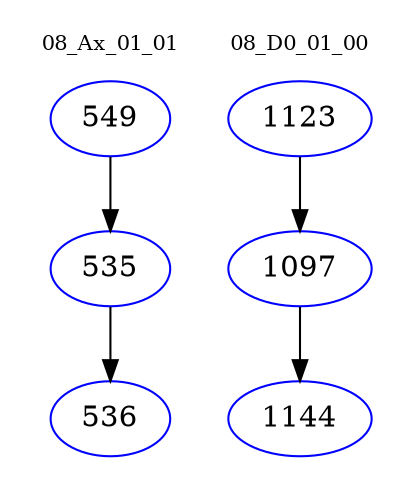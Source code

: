 digraph{
subgraph cluster_0 {
color = white
label = "08_Ax_01_01";
fontsize=10;
T0_549 [label="549", color="blue"]
T0_549 -> T0_535 [color="black"]
T0_535 [label="535", color="blue"]
T0_535 -> T0_536 [color="black"]
T0_536 [label="536", color="blue"]
}
subgraph cluster_1 {
color = white
label = "08_D0_01_00";
fontsize=10;
T1_1123 [label="1123", color="blue"]
T1_1123 -> T1_1097 [color="black"]
T1_1097 [label="1097", color="blue"]
T1_1097 -> T1_1144 [color="black"]
T1_1144 [label="1144", color="blue"]
}
}
